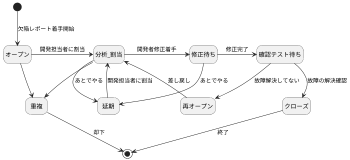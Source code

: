 @startuml
'https://plantuml.com/state-diagram

hide empty description

scale 350 width
[*] --> オープン: 欠陥レポート着手開始
オープン -> 分析_割当: 開発担当者に割当
分析_割当 --> 重複
オープン --> 重複
重複 --> [*]: 却下

分析_割当 --> 延期: あとでやる
分析_割当 -> 修正待ち: 開発者修正着手
修正待ち --> 延期: あとでやる
延期 -> 分析_割当: 開発担当者に割当

修正待ち -> 確認テスト待ち: 修正完了
確認テスト待ち --> クローズ: 故障の解決確認

確認テスト待ち --> 再オープン: 故障解決してない
再オープン -> 分析_割当: 差し戻し

クローズ --> [*]: 終了


@enduml
